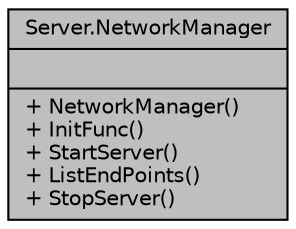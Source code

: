 digraph "Server.NetworkManager"
{
  edge [fontname="Helvetica",fontsize="10",labelfontname="Helvetica",labelfontsize="10"];
  node [fontname="Helvetica",fontsize="10",shape=record];
  Node1 [label="{Server.NetworkManager\n||+ NetworkManager()\l+ InitFunc()\l+ StartServer()\l+ ListEndPoints()\l+ StopServer()\l}",height=0.2,width=0.4,color="black", fillcolor="grey75", style="filled", fontcolor="black"];
}
